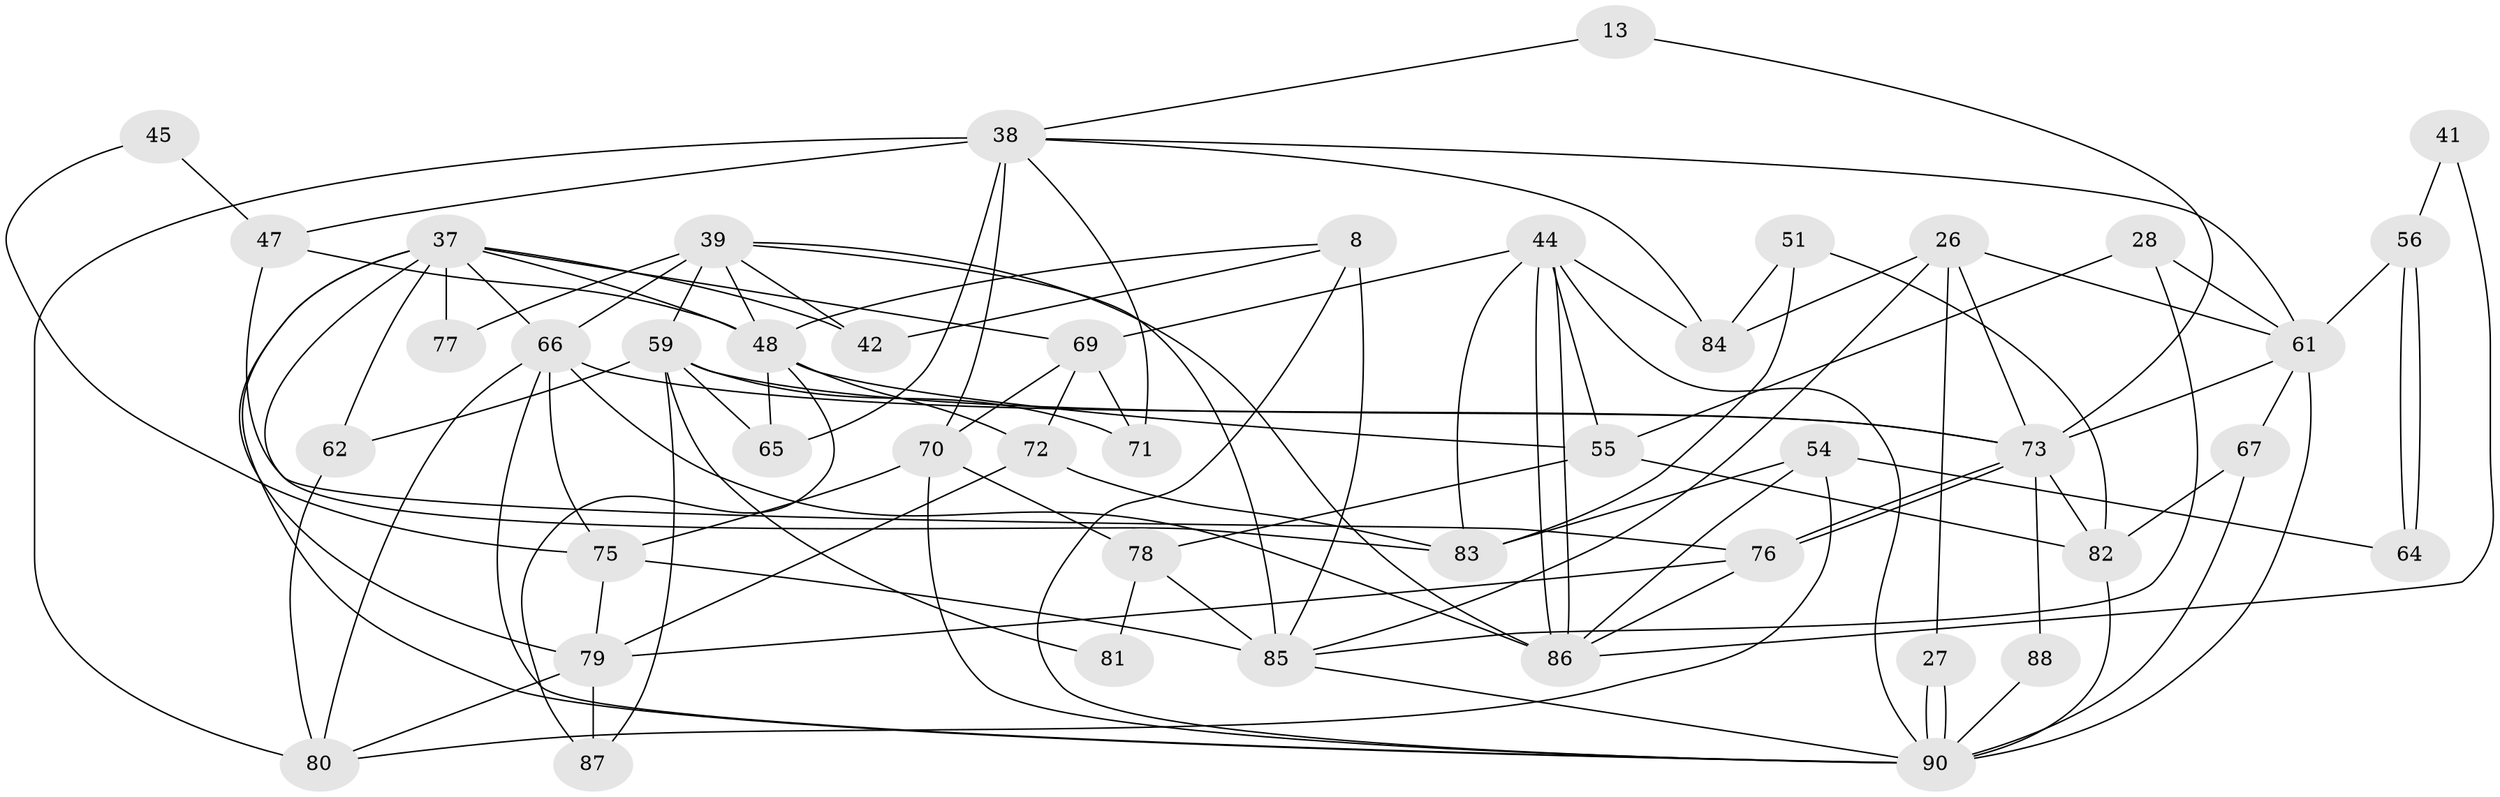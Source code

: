 // original degree distribution, {4: 0.2777777777777778, 3: 0.25555555555555554, 5: 0.2777777777777778, 2: 0.1111111111111111, 6: 0.05555555555555555, 7: 0.011111111111111112, 9: 0.011111111111111112}
// Generated by graph-tools (version 1.1) at 2025/49/03/09/25 04:49:11]
// undirected, 45 vertices, 108 edges
graph export_dot {
graph [start="1"]
  node [color=gray90,style=filled];
  8;
  13;
  26 [super="+3"];
  27;
  28;
  37 [super="+32"];
  38;
  39 [super="+30"];
  41;
  42 [super="+5"];
  44 [super="+6+9"];
  45;
  47;
  48 [super="+11+36"];
  51;
  54;
  55 [super="+10"];
  56;
  59 [super="+35+57"];
  61 [super="+15"];
  62;
  64;
  65;
  66 [super="+58+29"];
  67 [super="+14"];
  69;
  70 [super="+68"];
  71;
  72;
  73 [super="+17+46+49+50"];
  75 [super="+1+63"];
  76;
  77;
  78;
  79 [super="+25+74"];
  80 [super="+21"];
  81;
  82 [super="+22"];
  83 [super="+4"];
  84 [super="+53"];
  85 [super="+60"];
  86 [super="+20"];
  87;
  88;
  90 [super="+89"];
  8 -- 42;
  8 -- 48 [weight=2];
  8 -- 85 [weight=2];
  8 -- 90;
  13 -- 38;
  13 -- 73;
  26 -- 27;
  26 -- 84;
  26 -- 73;
  26 -- 85;
  26 -- 61;
  27 -- 90;
  27 -- 90;
  28 -- 55;
  28 -- 85;
  28 -- 61;
  37 -- 66;
  37 -- 48 [weight=2];
  37 -- 69;
  37 -- 42;
  37 -- 77;
  37 -- 83;
  37 -- 62;
  37 -- 79 [weight=2];
  37 -- 90;
  38 -- 47;
  38 -- 65;
  38 -- 71;
  38 -- 80 [weight=2];
  38 -- 84;
  38 -- 61;
  38 -- 70;
  39 -- 77;
  39 -- 86;
  39 -- 66 [weight=2];
  39 -- 85;
  39 -- 42;
  39 -- 48;
  39 -- 59;
  41 -- 86;
  41 -- 56;
  44 -- 86;
  44 -- 86;
  44 -- 55;
  44 -- 83;
  44 -- 69;
  44 -- 84 [weight=2];
  44 -- 90;
  45 -- 47;
  45 -- 75;
  47 -- 76;
  47 -- 48;
  48 -- 72;
  48 -- 65;
  48 -- 87;
  48 -- 55;
  51 -- 82;
  51 -- 84;
  51 -- 83;
  54 -- 80;
  54 -- 64;
  54 -- 83 [weight=2];
  54 -- 86;
  55 -- 78;
  55 -- 82;
  56 -- 61;
  56 -- 64;
  56 -- 64;
  59 -- 62;
  59 -- 71;
  59 -- 73 [weight=2];
  59 -- 65;
  59 -- 81;
  59 -- 87;
  61 -- 73;
  61 -- 90 [weight=2];
  61 -- 67 [weight=2];
  62 -- 80;
  66 -- 73 [weight=4];
  66 -- 80 [weight=3];
  66 -- 75 [weight=2];
  66 -- 90 [weight=3];
  66 -- 86;
  67 -- 82 [weight=3];
  67 -- 90;
  69 -- 72;
  69 -- 71;
  69 -- 70;
  70 -- 78;
  70 -- 75;
  70 -- 90;
  72 -- 79;
  72 -- 83 [weight=2];
  73 -- 76;
  73 -- 76;
  73 -- 82 [weight=3];
  73 -- 88;
  75 -- 85 [weight=2];
  75 -- 79;
  76 -- 79;
  76 -- 86;
  78 -- 85;
  78 -- 81;
  79 -- 87;
  79 -- 80;
  82 -- 90 [weight=3];
  85 -- 90;
  88 -- 90;
}
